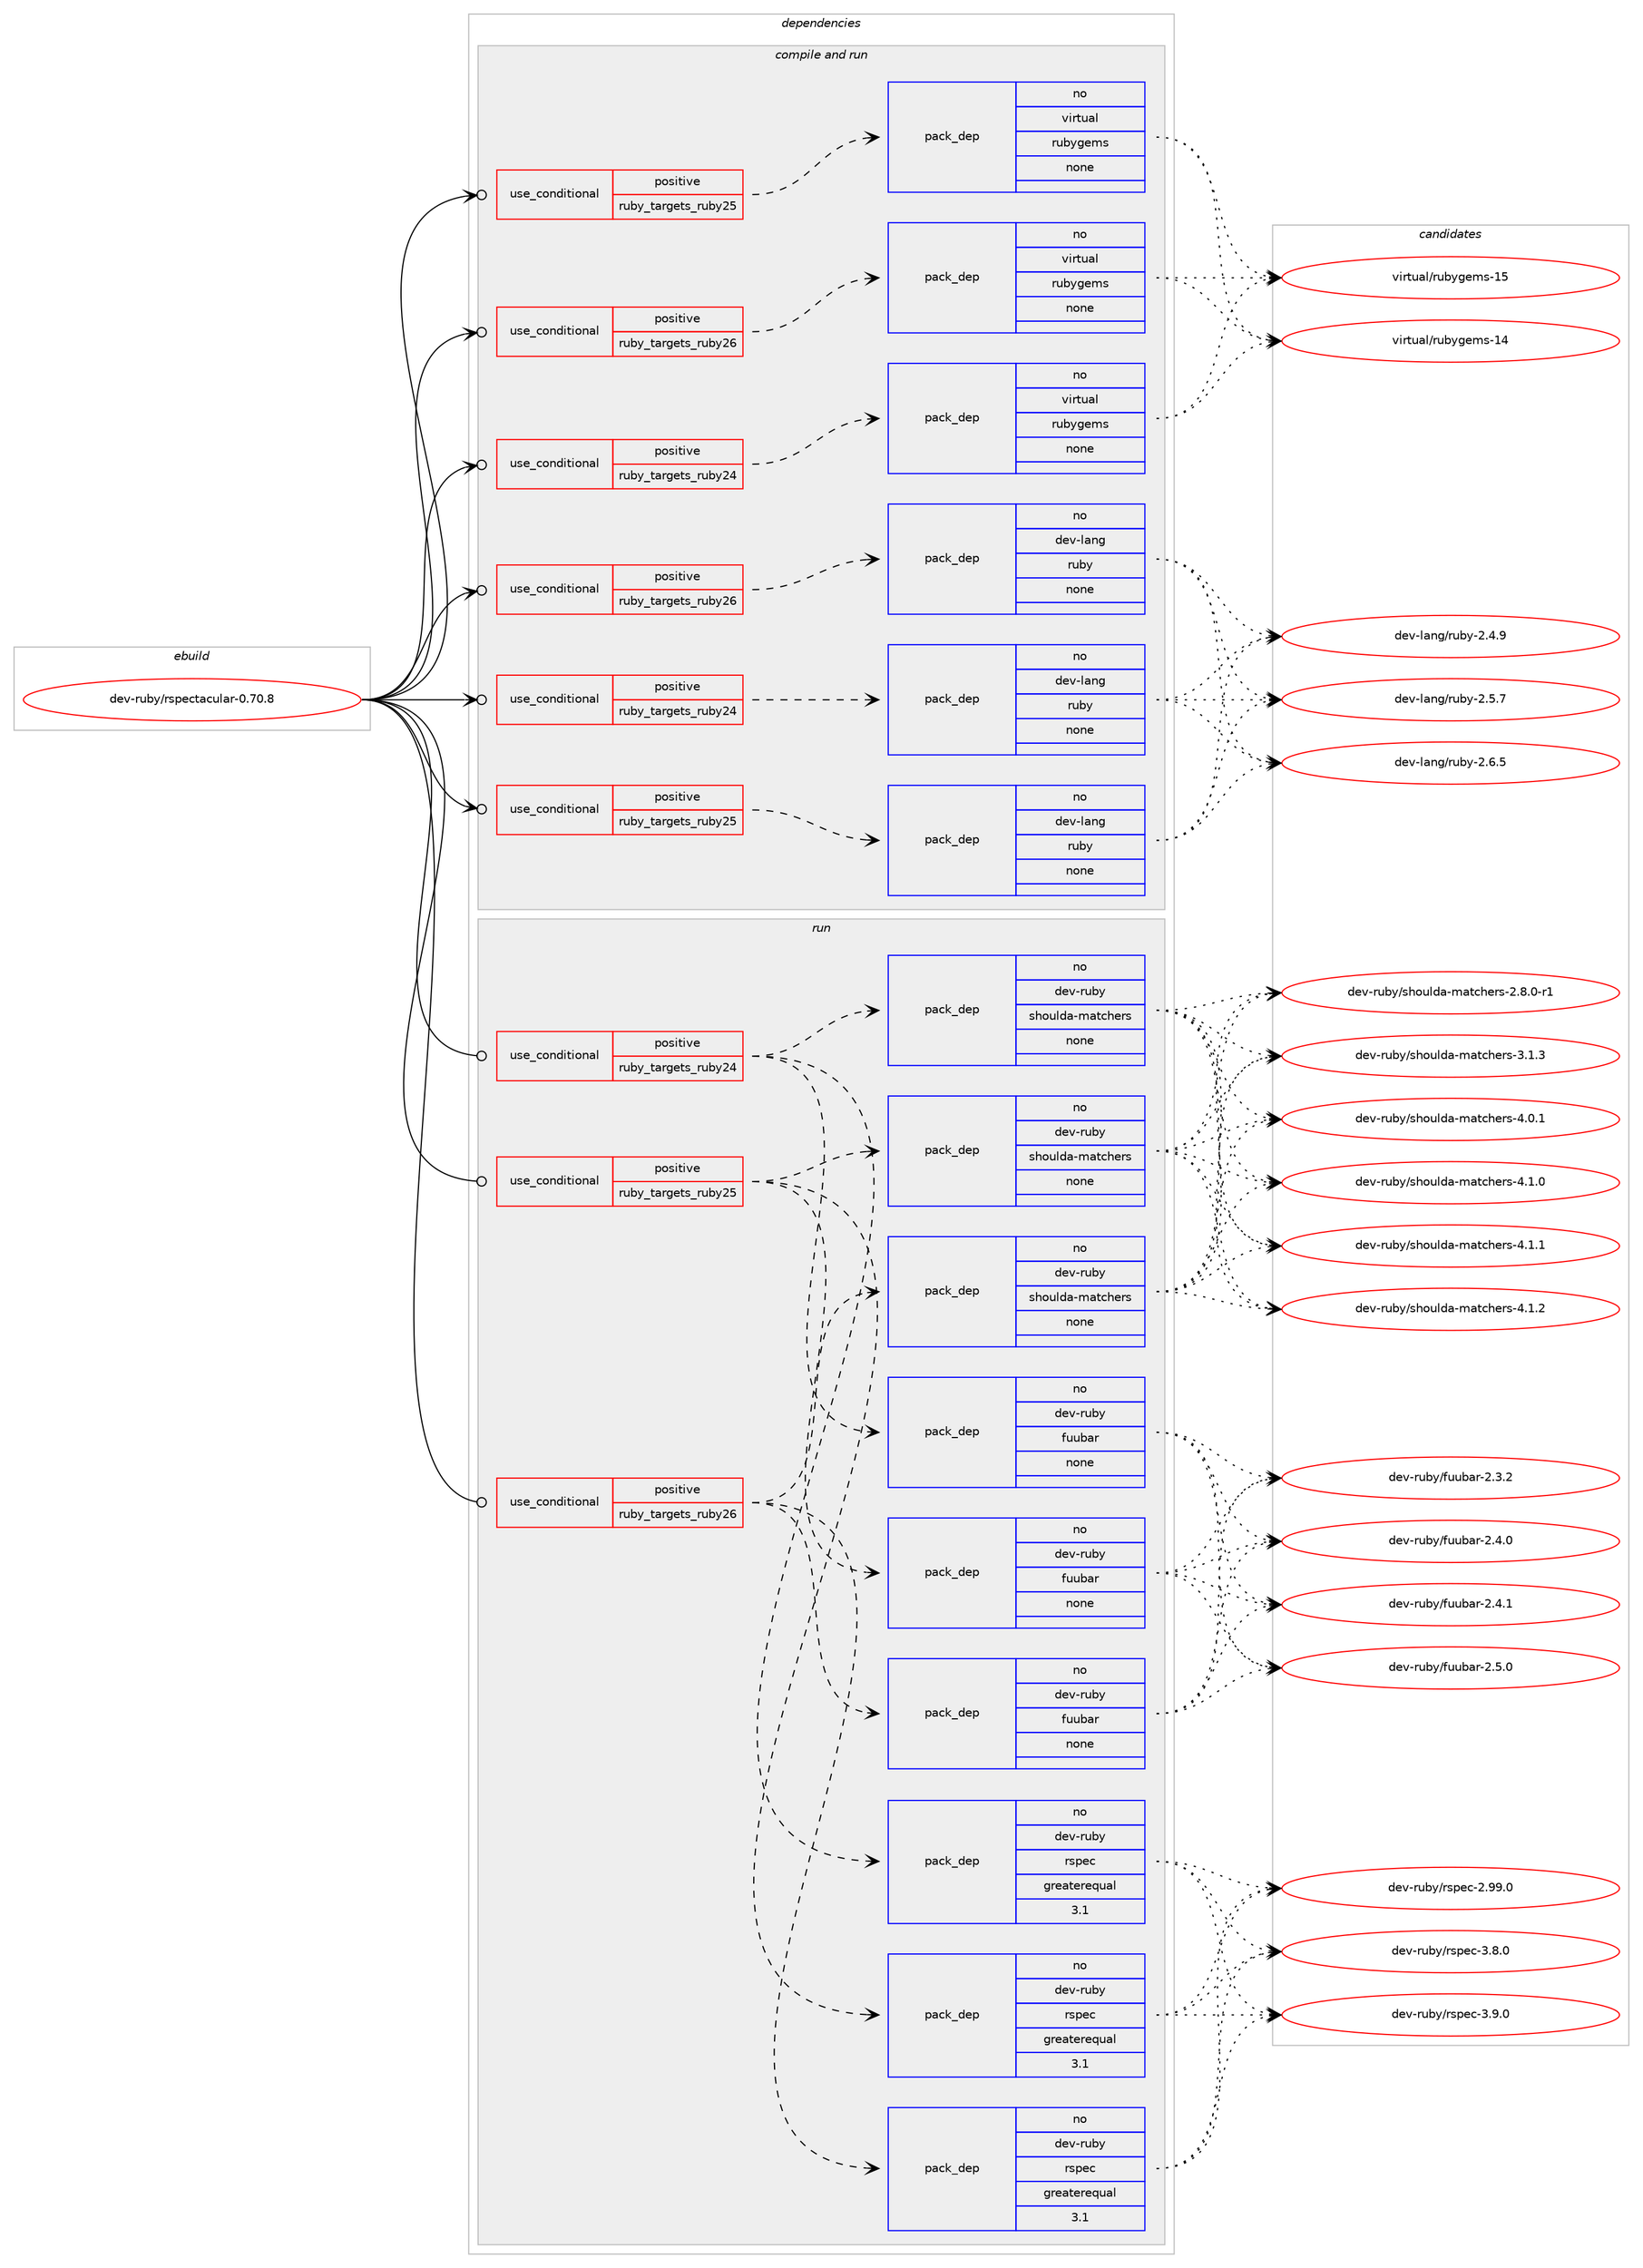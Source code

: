 digraph prolog {

# *************
# Graph options
# *************

newrank=true;
concentrate=true;
compound=true;
graph [rankdir=LR,fontname=Helvetica,fontsize=10,ranksep=1.5];#, ranksep=2.5, nodesep=0.2];
edge  [arrowhead=vee];
node  [fontname=Helvetica,fontsize=10];

# **********
# The ebuild
# **********

subgraph cluster_leftcol {
color=gray;
rank=same;
label=<<i>ebuild</i>>;
id [label="dev-ruby/rspectacular-0.70.8", color=red, width=4, href="../dev-ruby/rspectacular-0.70.8.svg"];
}

# ****************
# The dependencies
# ****************

subgraph cluster_midcol {
color=gray;
label=<<i>dependencies</i>>;
subgraph cluster_compile {
fillcolor="#eeeeee";
style=filled;
label=<<i>compile</i>>;
}
subgraph cluster_compileandrun {
fillcolor="#eeeeee";
style=filled;
label=<<i>compile and run</i>>;
subgraph cond174416 {
dependency708740 [label=<<TABLE BORDER="0" CELLBORDER="1" CELLSPACING="0" CELLPADDING="4"><TR><TD ROWSPAN="3" CELLPADDING="10">use_conditional</TD></TR><TR><TD>positive</TD></TR><TR><TD>ruby_targets_ruby24</TD></TR></TABLE>>, shape=none, color=red];
subgraph pack522294 {
dependency708741 [label=<<TABLE BORDER="0" CELLBORDER="1" CELLSPACING="0" CELLPADDING="4" WIDTH="220"><TR><TD ROWSPAN="6" CELLPADDING="30">pack_dep</TD></TR><TR><TD WIDTH="110">no</TD></TR><TR><TD>dev-lang</TD></TR><TR><TD>ruby</TD></TR><TR><TD>none</TD></TR><TR><TD></TD></TR></TABLE>>, shape=none, color=blue];
}
dependency708740:e -> dependency708741:w [weight=20,style="dashed",arrowhead="vee"];
}
id:e -> dependency708740:w [weight=20,style="solid",arrowhead="odotvee"];
subgraph cond174417 {
dependency708742 [label=<<TABLE BORDER="0" CELLBORDER="1" CELLSPACING="0" CELLPADDING="4"><TR><TD ROWSPAN="3" CELLPADDING="10">use_conditional</TD></TR><TR><TD>positive</TD></TR><TR><TD>ruby_targets_ruby24</TD></TR></TABLE>>, shape=none, color=red];
subgraph pack522295 {
dependency708743 [label=<<TABLE BORDER="0" CELLBORDER="1" CELLSPACING="0" CELLPADDING="4" WIDTH="220"><TR><TD ROWSPAN="6" CELLPADDING="30">pack_dep</TD></TR><TR><TD WIDTH="110">no</TD></TR><TR><TD>virtual</TD></TR><TR><TD>rubygems</TD></TR><TR><TD>none</TD></TR><TR><TD></TD></TR></TABLE>>, shape=none, color=blue];
}
dependency708742:e -> dependency708743:w [weight=20,style="dashed",arrowhead="vee"];
}
id:e -> dependency708742:w [weight=20,style="solid",arrowhead="odotvee"];
subgraph cond174418 {
dependency708744 [label=<<TABLE BORDER="0" CELLBORDER="1" CELLSPACING="0" CELLPADDING="4"><TR><TD ROWSPAN="3" CELLPADDING="10">use_conditional</TD></TR><TR><TD>positive</TD></TR><TR><TD>ruby_targets_ruby25</TD></TR></TABLE>>, shape=none, color=red];
subgraph pack522296 {
dependency708745 [label=<<TABLE BORDER="0" CELLBORDER="1" CELLSPACING="0" CELLPADDING="4" WIDTH="220"><TR><TD ROWSPAN="6" CELLPADDING="30">pack_dep</TD></TR><TR><TD WIDTH="110">no</TD></TR><TR><TD>dev-lang</TD></TR><TR><TD>ruby</TD></TR><TR><TD>none</TD></TR><TR><TD></TD></TR></TABLE>>, shape=none, color=blue];
}
dependency708744:e -> dependency708745:w [weight=20,style="dashed",arrowhead="vee"];
}
id:e -> dependency708744:w [weight=20,style="solid",arrowhead="odotvee"];
subgraph cond174419 {
dependency708746 [label=<<TABLE BORDER="0" CELLBORDER="1" CELLSPACING="0" CELLPADDING="4"><TR><TD ROWSPAN="3" CELLPADDING="10">use_conditional</TD></TR><TR><TD>positive</TD></TR><TR><TD>ruby_targets_ruby25</TD></TR></TABLE>>, shape=none, color=red];
subgraph pack522297 {
dependency708747 [label=<<TABLE BORDER="0" CELLBORDER="1" CELLSPACING="0" CELLPADDING="4" WIDTH="220"><TR><TD ROWSPAN="6" CELLPADDING="30">pack_dep</TD></TR><TR><TD WIDTH="110">no</TD></TR><TR><TD>virtual</TD></TR><TR><TD>rubygems</TD></TR><TR><TD>none</TD></TR><TR><TD></TD></TR></TABLE>>, shape=none, color=blue];
}
dependency708746:e -> dependency708747:w [weight=20,style="dashed",arrowhead="vee"];
}
id:e -> dependency708746:w [weight=20,style="solid",arrowhead="odotvee"];
subgraph cond174420 {
dependency708748 [label=<<TABLE BORDER="0" CELLBORDER="1" CELLSPACING="0" CELLPADDING="4"><TR><TD ROWSPAN="3" CELLPADDING="10">use_conditional</TD></TR><TR><TD>positive</TD></TR><TR><TD>ruby_targets_ruby26</TD></TR></TABLE>>, shape=none, color=red];
subgraph pack522298 {
dependency708749 [label=<<TABLE BORDER="0" CELLBORDER="1" CELLSPACING="0" CELLPADDING="4" WIDTH="220"><TR><TD ROWSPAN="6" CELLPADDING="30">pack_dep</TD></TR><TR><TD WIDTH="110">no</TD></TR><TR><TD>dev-lang</TD></TR><TR><TD>ruby</TD></TR><TR><TD>none</TD></TR><TR><TD></TD></TR></TABLE>>, shape=none, color=blue];
}
dependency708748:e -> dependency708749:w [weight=20,style="dashed",arrowhead="vee"];
}
id:e -> dependency708748:w [weight=20,style="solid",arrowhead="odotvee"];
subgraph cond174421 {
dependency708750 [label=<<TABLE BORDER="0" CELLBORDER="1" CELLSPACING="0" CELLPADDING="4"><TR><TD ROWSPAN="3" CELLPADDING="10">use_conditional</TD></TR><TR><TD>positive</TD></TR><TR><TD>ruby_targets_ruby26</TD></TR></TABLE>>, shape=none, color=red];
subgraph pack522299 {
dependency708751 [label=<<TABLE BORDER="0" CELLBORDER="1" CELLSPACING="0" CELLPADDING="4" WIDTH="220"><TR><TD ROWSPAN="6" CELLPADDING="30">pack_dep</TD></TR><TR><TD WIDTH="110">no</TD></TR><TR><TD>virtual</TD></TR><TR><TD>rubygems</TD></TR><TR><TD>none</TD></TR><TR><TD></TD></TR></TABLE>>, shape=none, color=blue];
}
dependency708750:e -> dependency708751:w [weight=20,style="dashed",arrowhead="vee"];
}
id:e -> dependency708750:w [weight=20,style="solid",arrowhead="odotvee"];
}
subgraph cluster_run {
fillcolor="#eeeeee";
style=filled;
label=<<i>run</i>>;
subgraph cond174422 {
dependency708752 [label=<<TABLE BORDER="0" CELLBORDER="1" CELLSPACING="0" CELLPADDING="4"><TR><TD ROWSPAN="3" CELLPADDING="10">use_conditional</TD></TR><TR><TD>positive</TD></TR><TR><TD>ruby_targets_ruby24</TD></TR></TABLE>>, shape=none, color=red];
subgraph pack522300 {
dependency708753 [label=<<TABLE BORDER="0" CELLBORDER="1" CELLSPACING="0" CELLPADDING="4" WIDTH="220"><TR><TD ROWSPAN="6" CELLPADDING="30">pack_dep</TD></TR><TR><TD WIDTH="110">no</TD></TR><TR><TD>dev-ruby</TD></TR><TR><TD>rspec</TD></TR><TR><TD>greaterequal</TD></TR><TR><TD>3.1</TD></TR></TABLE>>, shape=none, color=blue];
}
dependency708752:e -> dependency708753:w [weight=20,style="dashed",arrowhead="vee"];
subgraph pack522301 {
dependency708754 [label=<<TABLE BORDER="0" CELLBORDER="1" CELLSPACING="0" CELLPADDING="4" WIDTH="220"><TR><TD ROWSPAN="6" CELLPADDING="30">pack_dep</TD></TR><TR><TD WIDTH="110">no</TD></TR><TR><TD>dev-ruby</TD></TR><TR><TD>fuubar</TD></TR><TR><TD>none</TD></TR><TR><TD></TD></TR></TABLE>>, shape=none, color=blue];
}
dependency708752:e -> dependency708754:w [weight=20,style="dashed",arrowhead="vee"];
subgraph pack522302 {
dependency708755 [label=<<TABLE BORDER="0" CELLBORDER="1" CELLSPACING="0" CELLPADDING="4" WIDTH="220"><TR><TD ROWSPAN="6" CELLPADDING="30">pack_dep</TD></TR><TR><TD WIDTH="110">no</TD></TR><TR><TD>dev-ruby</TD></TR><TR><TD>shoulda-matchers</TD></TR><TR><TD>none</TD></TR><TR><TD></TD></TR></TABLE>>, shape=none, color=blue];
}
dependency708752:e -> dependency708755:w [weight=20,style="dashed",arrowhead="vee"];
}
id:e -> dependency708752:w [weight=20,style="solid",arrowhead="odot"];
subgraph cond174423 {
dependency708756 [label=<<TABLE BORDER="0" CELLBORDER="1" CELLSPACING="0" CELLPADDING="4"><TR><TD ROWSPAN="3" CELLPADDING="10">use_conditional</TD></TR><TR><TD>positive</TD></TR><TR><TD>ruby_targets_ruby25</TD></TR></TABLE>>, shape=none, color=red];
subgraph pack522303 {
dependency708757 [label=<<TABLE BORDER="0" CELLBORDER="1" CELLSPACING="0" CELLPADDING="4" WIDTH="220"><TR><TD ROWSPAN="6" CELLPADDING="30">pack_dep</TD></TR><TR><TD WIDTH="110">no</TD></TR><TR><TD>dev-ruby</TD></TR><TR><TD>rspec</TD></TR><TR><TD>greaterequal</TD></TR><TR><TD>3.1</TD></TR></TABLE>>, shape=none, color=blue];
}
dependency708756:e -> dependency708757:w [weight=20,style="dashed",arrowhead="vee"];
subgraph pack522304 {
dependency708758 [label=<<TABLE BORDER="0" CELLBORDER="1" CELLSPACING="0" CELLPADDING="4" WIDTH="220"><TR><TD ROWSPAN="6" CELLPADDING="30">pack_dep</TD></TR><TR><TD WIDTH="110">no</TD></TR><TR><TD>dev-ruby</TD></TR><TR><TD>fuubar</TD></TR><TR><TD>none</TD></TR><TR><TD></TD></TR></TABLE>>, shape=none, color=blue];
}
dependency708756:e -> dependency708758:w [weight=20,style="dashed",arrowhead="vee"];
subgraph pack522305 {
dependency708759 [label=<<TABLE BORDER="0" CELLBORDER="1" CELLSPACING="0" CELLPADDING="4" WIDTH="220"><TR><TD ROWSPAN="6" CELLPADDING="30">pack_dep</TD></TR><TR><TD WIDTH="110">no</TD></TR><TR><TD>dev-ruby</TD></TR><TR><TD>shoulda-matchers</TD></TR><TR><TD>none</TD></TR><TR><TD></TD></TR></TABLE>>, shape=none, color=blue];
}
dependency708756:e -> dependency708759:w [weight=20,style="dashed",arrowhead="vee"];
}
id:e -> dependency708756:w [weight=20,style="solid",arrowhead="odot"];
subgraph cond174424 {
dependency708760 [label=<<TABLE BORDER="0" CELLBORDER="1" CELLSPACING="0" CELLPADDING="4"><TR><TD ROWSPAN="3" CELLPADDING="10">use_conditional</TD></TR><TR><TD>positive</TD></TR><TR><TD>ruby_targets_ruby26</TD></TR></TABLE>>, shape=none, color=red];
subgraph pack522306 {
dependency708761 [label=<<TABLE BORDER="0" CELLBORDER="1" CELLSPACING="0" CELLPADDING="4" WIDTH="220"><TR><TD ROWSPAN="6" CELLPADDING="30">pack_dep</TD></TR><TR><TD WIDTH="110">no</TD></TR><TR><TD>dev-ruby</TD></TR><TR><TD>rspec</TD></TR><TR><TD>greaterequal</TD></TR><TR><TD>3.1</TD></TR></TABLE>>, shape=none, color=blue];
}
dependency708760:e -> dependency708761:w [weight=20,style="dashed",arrowhead="vee"];
subgraph pack522307 {
dependency708762 [label=<<TABLE BORDER="0" CELLBORDER="1" CELLSPACING="0" CELLPADDING="4" WIDTH="220"><TR><TD ROWSPAN="6" CELLPADDING="30">pack_dep</TD></TR><TR><TD WIDTH="110">no</TD></TR><TR><TD>dev-ruby</TD></TR><TR><TD>fuubar</TD></TR><TR><TD>none</TD></TR><TR><TD></TD></TR></TABLE>>, shape=none, color=blue];
}
dependency708760:e -> dependency708762:w [weight=20,style="dashed",arrowhead="vee"];
subgraph pack522308 {
dependency708763 [label=<<TABLE BORDER="0" CELLBORDER="1" CELLSPACING="0" CELLPADDING="4" WIDTH="220"><TR><TD ROWSPAN="6" CELLPADDING="30">pack_dep</TD></TR><TR><TD WIDTH="110">no</TD></TR><TR><TD>dev-ruby</TD></TR><TR><TD>shoulda-matchers</TD></TR><TR><TD>none</TD></TR><TR><TD></TD></TR></TABLE>>, shape=none, color=blue];
}
dependency708760:e -> dependency708763:w [weight=20,style="dashed",arrowhead="vee"];
}
id:e -> dependency708760:w [weight=20,style="solid",arrowhead="odot"];
}
}

# **************
# The candidates
# **************

subgraph cluster_choices {
rank=same;
color=gray;
label=<<i>candidates</i>>;

subgraph choice522294 {
color=black;
nodesep=1;
choice10010111845108971101034711411798121455046524657 [label="dev-lang/ruby-2.4.9", color=red, width=4,href="../dev-lang/ruby-2.4.9.svg"];
choice10010111845108971101034711411798121455046534655 [label="dev-lang/ruby-2.5.7", color=red, width=4,href="../dev-lang/ruby-2.5.7.svg"];
choice10010111845108971101034711411798121455046544653 [label="dev-lang/ruby-2.6.5", color=red, width=4,href="../dev-lang/ruby-2.6.5.svg"];
dependency708741:e -> choice10010111845108971101034711411798121455046524657:w [style=dotted,weight="100"];
dependency708741:e -> choice10010111845108971101034711411798121455046534655:w [style=dotted,weight="100"];
dependency708741:e -> choice10010111845108971101034711411798121455046544653:w [style=dotted,weight="100"];
}
subgraph choice522295 {
color=black;
nodesep=1;
choice118105114116117971084711411798121103101109115454952 [label="virtual/rubygems-14", color=red, width=4,href="../virtual/rubygems-14.svg"];
choice118105114116117971084711411798121103101109115454953 [label="virtual/rubygems-15", color=red, width=4,href="../virtual/rubygems-15.svg"];
dependency708743:e -> choice118105114116117971084711411798121103101109115454952:w [style=dotted,weight="100"];
dependency708743:e -> choice118105114116117971084711411798121103101109115454953:w [style=dotted,weight="100"];
}
subgraph choice522296 {
color=black;
nodesep=1;
choice10010111845108971101034711411798121455046524657 [label="dev-lang/ruby-2.4.9", color=red, width=4,href="../dev-lang/ruby-2.4.9.svg"];
choice10010111845108971101034711411798121455046534655 [label="dev-lang/ruby-2.5.7", color=red, width=4,href="../dev-lang/ruby-2.5.7.svg"];
choice10010111845108971101034711411798121455046544653 [label="dev-lang/ruby-2.6.5", color=red, width=4,href="../dev-lang/ruby-2.6.5.svg"];
dependency708745:e -> choice10010111845108971101034711411798121455046524657:w [style=dotted,weight="100"];
dependency708745:e -> choice10010111845108971101034711411798121455046534655:w [style=dotted,weight="100"];
dependency708745:e -> choice10010111845108971101034711411798121455046544653:w [style=dotted,weight="100"];
}
subgraph choice522297 {
color=black;
nodesep=1;
choice118105114116117971084711411798121103101109115454952 [label="virtual/rubygems-14", color=red, width=4,href="../virtual/rubygems-14.svg"];
choice118105114116117971084711411798121103101109115454953 [label="virtual/rubygems-15", color=red, width=4,href="../virtual/rubygems-15.svg"];
dependency708747:e -> choice118105114116117971084711411798121103101109115454952:w [style=dotted,weight="100"];
dependency708747:e -> choice118105114116117971084711411798121103101109115454953:w [style=dotted,weight="100"];
}
subgraph choice522298 {
color=black;
nodesep=1;
choice10010111845108971101034711411798121455046524657 [label="dev-lang/ruby-2.4.9", color=red, width=4,href="../dev-lang/ruby-2.4.9.svg"];
choice10010111845108971101034711411798121455046534655 [label="dev-lang/ruby-2.5.7", color=red, width=4,href="../dev-lang/ruby-2.5.7.svg"];
choice10010111845108971101034711411798121455046544653 [label="dev-lang/ruby-2.6.5", color=red, width=4,href="../dev-lang/ruby-2.6.5.svg"];
dependency708749:e -> choice10010111845108971101034711411798121455046524657:w [style=dotted,weight="100"];
dependency708749:e -> choice10010111845108971101034711411798121455046534655:w [style=dotted,weight="100"];
dependency708749:e -> choice10010111845108971101034711411798121455046544653:w [style=dotted,weight="100"];
}
subgraph choice522299 {
color=black;
nodesep=1;
choice118105114116117971084711411798121103101109115454952 [label="virtual/rubygems-14", color=red, width=4,href="../virtual/rubygems-14.svg"];
choice118105114116117971084711411798121103101109115454953 [label="virtual/rubygems-15", color=red, width=4,href="../virtual/rubygems-15.svg"];
dependency708751:e -> choice118105114116117971084711411798121103101109115454952:w [style=dotted,weight="100"];
dependency708751:e -> choice118105114116117971084711411798121103101109115454953:w [style=dotted,weight="100"];
}
subgraph choice522300 {
color=black;
nodesep=1;
choice1001011184511411798121471141151121019945504657574648 [label="dev-ruby/rspec-2.99.0", color=red, width=4,href="../dev-ruby/rspec-2.99.0.svg"];
choice10010111845114117981214711411511210199455146564648 [label="dev-ruby/rspec-3.8.0", color=red, width=4,href="../dev-ruby/rspec-3.8.0.svg"];
choice10010111845114117981214711411511210199455146574648 [label="dev-ruby/rspec-3.9.0", color=red, width=4,href="../dev-ruby/rspec-3.9.0.svg"];
dependency708753:e -> choice1001011184511411798121471141151121019945504657574648:w [style=dotted,weight="100"];
dependency708753:e -> choice10010111845114117981214711411511210199455146564648:w [style=dotted,weight="100"];
dependency708753:e -> choice10010111845114117981214711411511210199455146574648:w [style=dotted,weight="100"];
}
subgraph choice522301 {
color=black;
nodesep=1;
choice1001011184511411798121471021171179897114455046514650 [label="dev-ruby/fuubar-2.3.2", color=red, width=4,href="../dev-ruby/fuubar-2.3.2.svg"];
choice1001011184511411798121471021171179897114455046524648 [label="dev-ruby/fuubar-2.4.0", color=red, width=4,href="../dev-ruby/fuubar-2.4.0.svg"];
choice1001011184511411798121471021171179897114455046524649 [label="dev-ruby/fuubar-2.4.1", color=red, width=4,href="../dev-ruby/fuubar-2.4.1.svg"];
choice1001011184511411798121471021171179897114455046534648 [label="dev-ruby/fuubar-2.5.0", color=red, width=4,href="../dev-ruby/fuubar-2.5.0.svg"];
dependency708754:e -> choice1001011184511411798121471021171179897114455046514650:w [style=dotted,weight="100"];
dependency708754:e -> choice1001011184511411798121471021171179897114455046524648:w [style=dotted,weight="100"];
dependency708754:e -> choice1001011184511411798121471021171179897114455046524649:w [style=dotted,weight="100"];
dependency708754:e -> choice1001011184511411798121471021171179897114455046534648:w [style=dotted,weight="100"];
}
subgraph choice522302 {
color=black;
nodesep=1;
choice100101118451141179812147115104111117108100974510997116991041011141154550465646484511449 [label="dev-ruby/shoulda-matchers-2.8.0-r1", color=red, width=4,href="../dev-ruby/shoulda-matchers-2.8.0-r1.svg"];
choice10010111845114117981214711510411111710810097451099711699104101114115455146494651 [label="dev-ruby/shoulda-matchers-3.1.3", color=red, width=4,href="../dev-ruby/shoulda-matchers-3.1.3.svg"];
choice10010111845114117981214711510411111710810097451099711699104101114115455246484649 [label="dev-ruby/shoulda-matchers-4.0.1", color=red, width=4,href="../dev-ruby/shoulda-matchers-4.0.1.svg"];
choice10010111845114117981214711510411111710810097451099711699104101114115455246494648 [label="dev-ruby/shoulda-matchers-4.1.0", color=red, width=4,href="../dev-ruby/shoulda-matchers-4.1.0.svg"];
choice10010111845114117981214711510411111710810097451099711699104101114115455246494649 [label="dev-ruby/shoulda-matchers-4.1.1", color=red, width=4,href="../dev-ruby/shoulda-matchers-4.1.1.svg"];
choice10010111845114117981214711510411111710810097451099711699104101114115455246494650 [label="dev-ruby/shoulda-matchers-4.1.2", color=red, width=4,href="../dev-ruby/shoulda-matchers-4.1.2.svg"];
dependency708755:e -> choice100101118451141179812147115104111117108100974510997116991041011141154550465646484511449:w [style=dotted,weight="100"];
dependency708755:e -> choice10010111845114117981214711510411111710810097451099711699104101114115455146494651:w [style=dotted,weight="100"];
dependency708755:e -> choice10010111845114117981214711510411111710810097451099711699104101114115455246484649:w [style=dotted,weight="100"];
dependency708755:e -> choice10010111845114117981214711510411111710810097451099711699104101114115455246494648:w [style=dotted,weight="100"];
dependency708755:e -> choice10010111845114117981214711510411111710810097451099711699104101114115455246494649:w [style=dotted,weight="100"];
dependency708755:e -> choice10010111845114117981214711510411111710810097451099711699104101114115455246494650:w [style=dotted,weight="100"];
}
subgraph choice522303 {
color=black;
nodesep=1;
choice1001011184511411798121471141151121019945504657574648 [label="dev-ruby/rspec-2.99.0", color=red, width=4,href="../dev-ruby/rspec-2.99.0.svg"];
choice10010111845114117981214711411511210199455146564648 [label="dev-ruby/rspec-3.8.0", color=red, width=4,href="../dev-ruby/rspec-3.8.0.svg"];
choice10010111845114117981214711411511210199455146574648 [label="dev-ruby/rspec-3.9.0", color=red, width=4,href="../dev-ruby/rspec-3.9.0.svg"];
dependency708757:e -> choice1001011184511411798121471141151121019945504657574648:w [style=dotted,weight="100"];
dependency708757:e -> choice10010111845114117981214711411511210199455146564648:w [style=dotted,weight="100"];
dependency708757:e -> choice10010111845114117981214711411511210199455146574648:w [style=dotted,weight="100"];
}
subgraph choice522304 {
color=black;
nodesep=1;
choice1001011184511411798121471021171179897114455046514650 [label="dev-ruby/fuubar-2.3.2", color=red, width=4,href="../dev-ruby/fuubar-2.3.2.svg"];
choice1001011184511411798121471021171179897114455046524648 [label="dev-ruby/fuubar-2.4.0", color=red, width=4,href="../dev-ruby/fuubar-2.4.0.svg"];
choice1001011184511411798121471021171179897114455046524649 [label="dev-ruby/fuubar-2.4.1", color=red, width=4,href="../dev-ruby/fuubar-2.4.1.svg"];
choice1001011184511411798121471021171179897114455046534648 [label="dev-ruby/fuubar-2.5.0", color=red, width=4,href="../dev-ruby/fuubar-2.5.0.svg"];
dependency708758:e -> choice1001011184511411798121471021171179897114455046514650:w [style=dotted,weight="100"];
dependency708758:e -> choice1001011184511411798121471021171179897114455046524648:w [style=dotted,weight="100"];
dependency708758:e -> choice1001011184511411798121471021171179897114455046524649:w [style=dotted,weight="100"];
dependency708758:e -> choice1001011184511411798121471021171179897114455046534648:w [style=dotted,weight="100"];
}
subgraph choice522305 {
color=black;
nodesep=1;
choice100101118451141179812147115104111117108100974510997116991041011141154550465646484511449 [label="dev-ruby/shoulda-matchers-2.8.0-r1", color=red, width=4,href="../dev-ruby/shoulda-matchers-2.8.0-r1.svg"];
choice10010111845114117981214711510411111710810097451099711699104101114115455146494651 [label="dev-ruby/shoulda-matchers-3.1.3", color=red, width=4,href="../dev-ruby/shoulda-matchers-3.1.3.svg"];
choice10010111845114117981214711510411111710810097451099711699104101114115455246484649 [label="dev-ruby/shoulda-matchers-4.0.1", color=red, width=4,href="../dev-ruby/shoulda-matchers-4.0.1.svg"];
choice10010111845114117981214711510411111710810097451099711699104101114115455246494648 [label="dev-ruby/shoulda-matchers-4.1.0", color=red, width=4,href="../dev-ruby/shoulda-matchers-4.1.0.svg"];
choice10010111845114117981214711510411111710810097451099711699104101114115455246494649 [label="dev-ruby/shoulda-matchers-4.1.1", color=red, width=4,href="../dev-ruby/shoulda-matchers-4.1.1.svg"];
choice10010111845114117981214711510411111710810097451099711699104101114115455246494650 [label="dev-ruby/shoulda-matchers-4.1.2", color=red, width=4,href="../dev-ruby/shoulda-matchers-4.1.2.svg"];
dependency708759:e -> choice100101118451141179812147115104111117108100974510997116991041011141154550465646484511449:w [style=dotted,weight="100"];
dependency708759:e -> choice10010111845114117981214711510411111710810097451099711699104101114115455146494651:w [style=dotted,weight="100"];
dependency708759:e -> choice10010111845114117981214711510411111710810097451099711699104101114115455246484649:w [style=dotted,weight="100"];
dependency708759:e -> choice10010111845114117981214711510411111710810097451099711699104101114115455246494648:w [style=dotted,weight="100"];
dependency708759:e -> choice10010111845114117981214711510411111710810097451099711699104101114115455246494649:w [style=dotted,weight="100"];
dependency708759:e -> choice10010111845114117981214711510411111710810097451099711699104101114115455246494650:w [style=dotted,weight="100"];
}
subgraph choice522306 {
color=black;
nodesep=1;
choice1001011184511411798121471141151121019945504657574648 [label="dev-ruby/rspec-2.99.0", color=red, width=4,href="../dev-ruby/rspec-2.99.0.svg"];
choice10010111845114117981214711411511210199455146564648 [label="dev-ruby/rspec-3.8.0", color=red, width=4,href="../dev-ruby/rspec-3.8.0.svg"];
choice10010111845114117981214711411511210199455146574648 [label="dev-ruby/rspec-3.9.0", color=red, width=4,href="../dev-ruby/rspec-3.9.0.svg"];
dependency708761:e -> choice1001011184511411798121471141151121019945504657574648:w [style=dotted,weight="100"];
dependency708761:e -> choice10010111845114117981214711411511210199455146564648:w [style=dotted,weight="100"];
dependency708761:e -> choice10010111845114117981214711411511210199455146574648:w [style=dotted,weight="100"];
}
subgraph choice522307 {
color=black;
nodesep=1;
choice1001011184511411798121471021171179897114455046514650 [label="dev-ruby/fuubar-2.3.2", color=red, width=4,href="../dev-ruby/fuubar-2.3.2.svg"];
choice1001011184511411798121471021171179897114455046524648 [label="dev-ruby/fuubar-2.4.0", color=red, width=4,href="../dev-ruby/fuubar-2.4.0.svg"];
choice1001011184511411798121471021171179897114455046524649 [label="dev-ruby/fuubar-2.4.1", color=red, width=4,href="../dev-ruby/fuubar-2.4.1.svg"];
choice1001011184511411798121471021171179897114455046534648 [label="dev-ruby/fuubar-2.5.0", color=red, width=4,href="../dev-ruby/fuubar-2.5.0.svg"];
dependency708762:e -> choice1001011184511411798121471021171179897114455046514650:w [style=dotted,weight="100"];
dependency708762:e -> choice1001011184511411798121471021171179897114455046524648:w [style=dotted,weight="100"];
dependency708762:e -> choice1001011184511411798121471021171179897114455046524649:w [style=dotted,weight="100"];
dependency708762:e -> choice1001011184511411798121471021171179897114455046534648:w [style=dotted,weight="100"];
}
subgraph choice522308 {
color=black;
nodesep=1;
choice100101118451141179812147115104111117108100974510997116991041011141154550465646484511449 [label="dev-ruby/shoulda-matchers-2.8.0-r1", color=red, width=4,href="../dev-ruby/shoulda-matchers-2.8.0-r1.svg"];
choice10010111845114117981214711510411111710810097451099711699104101114115455146494651 [label="dev-ruby/shoulda-matchers-3.1.3", color=red, width=4,href="../dev-ruby/shoulda-matchers-3.1.3.svg"];
choice10010111845114117981214711510411111710810097451099711699104101114115455246484649 [label="dev-ruby/shoulda-matchers-4.0.1", color=red, width=4,href="../dev-ruby/shoulda-matchers-4.0.1.svg"];
choice10010111845114117981214711510411111710810097451099711699104101114115455246494648 [label="dev-ruby/shoulda-matchers-4.1.0", color=red, width=4,href="../dev-ruby/shoulda-matchers-4.1.0.svg"];
choice10010111845114117981214711510411111710810097451099711699104101114115455246494649 [label="dev-ruby/shoulda-matchers-4.1.1", color=red, width=4,href="../dev-ruby/shoulda-matchers-4.1.1.svg"];
choice10010111845114117981214711510411111710810097451099711699104101114115455246494650 [label="dev-ruby/shoulda-matchers-4.1.2", color=red, width=4,href="../dev-ruby/shoulda-matchers-4.1.2.svg"];
dependency708763:e -> choice100101118451141179812147115104111117108100974510997116991041011141154550465646484511449:w [style=dotted,weight="100"];
dependency708763:e -> choice10010111845114117981214711510411111710810097451099711699104101114115455146494651:w [style=dotted,weight="100"];
dependency708763:e -> choice10010111845114117981214711510411111710810097451099711699104101114115455246484649:w [style=dotted,weight="100"];
dependency708763:e -> choice10010111845114117981214711510411111710810097451099711699104101114115455246494648:w [style=dotted,weight="100"];
dependency708763:e -> choice10010111845114117981214711510411111710810097451099711699104101114115455246494649:w [style=dotted,weight="100"];
dependency708763:e -> choice10010111845114117981214711510411111710810097451099711699104101114115455246494650:w [style=dotted,weight="100"];
}
}

}
